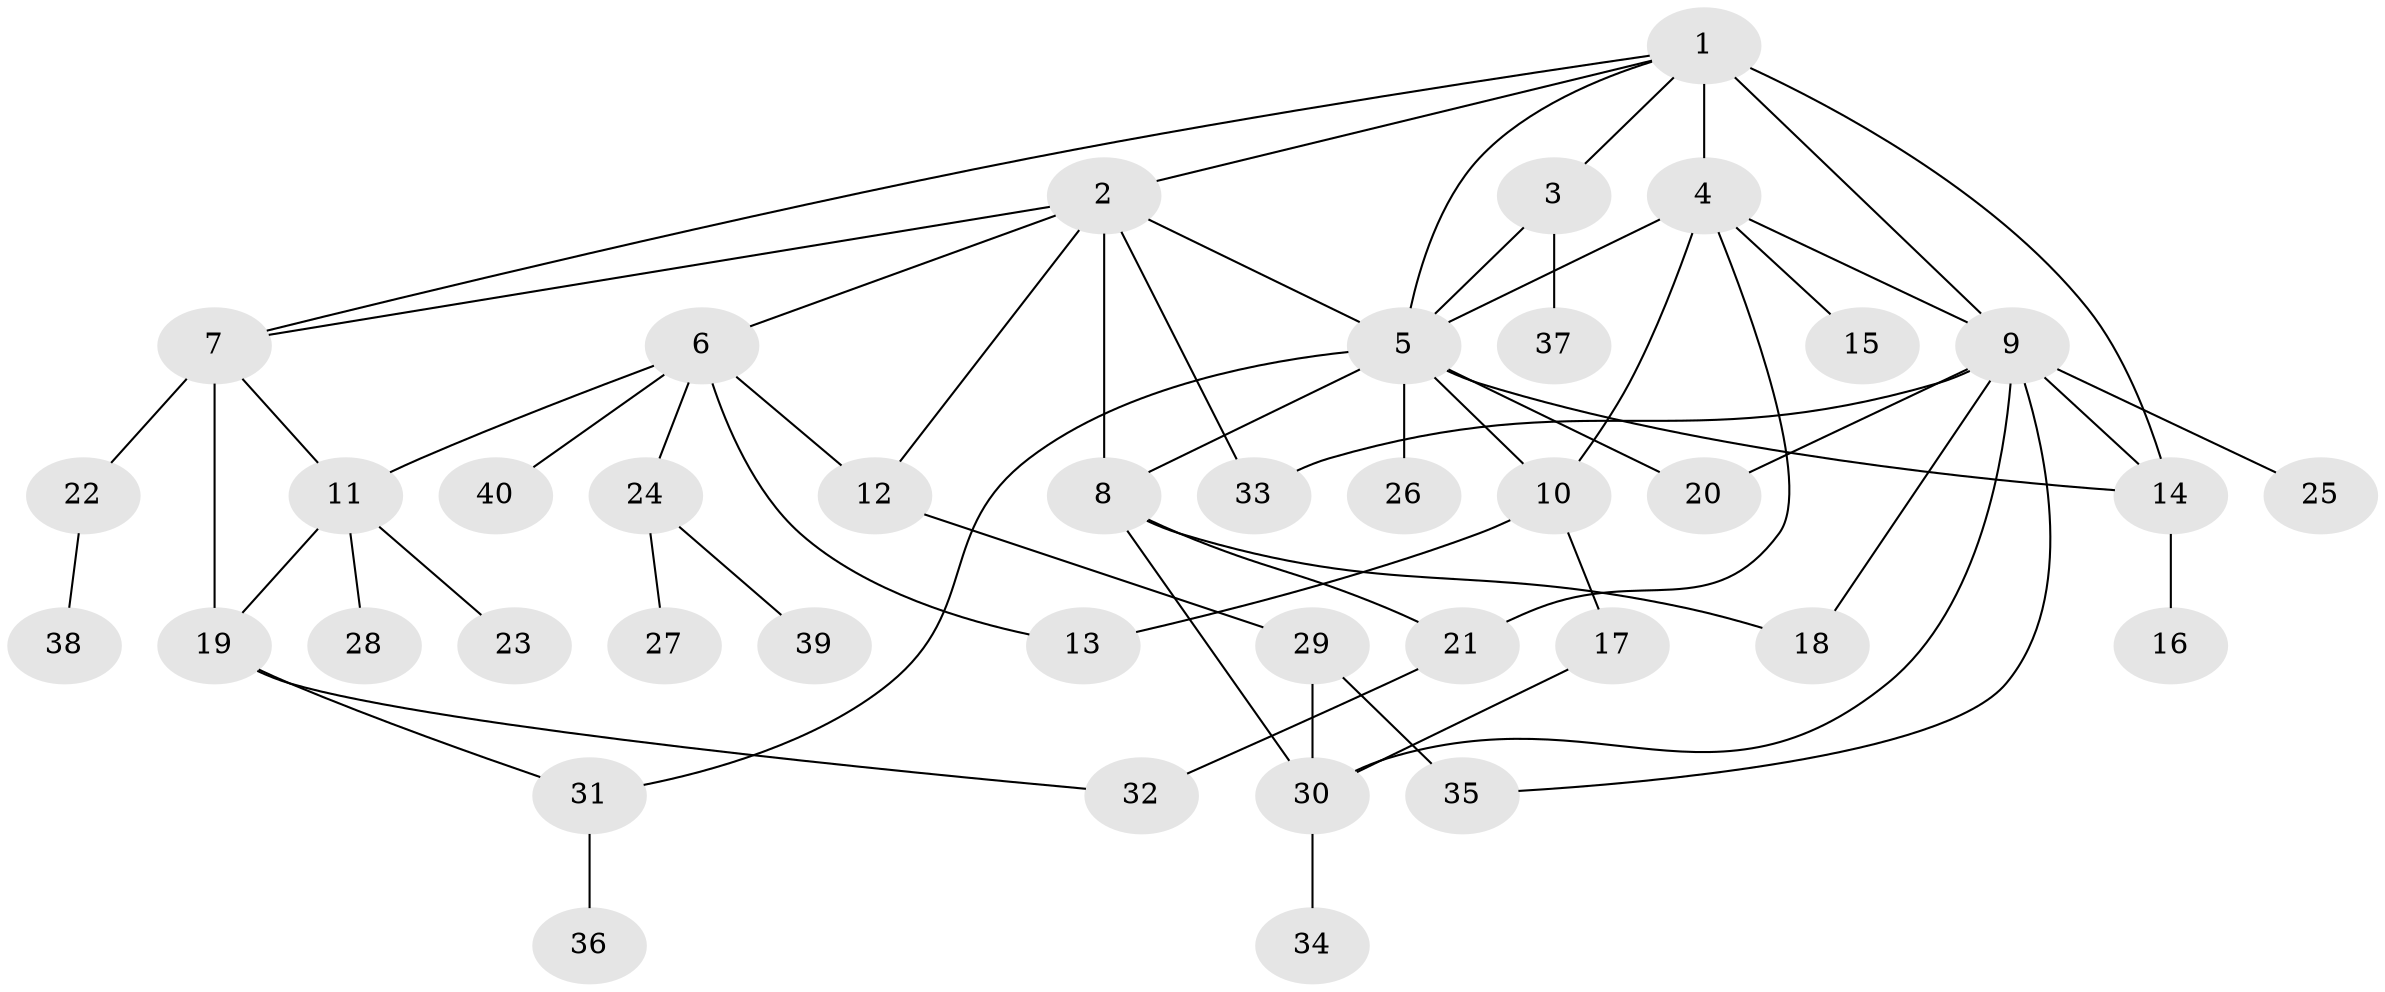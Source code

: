 // original degree distribution, {23: 0.010309278350515464, 9: 0.010309278350515464, 2: 0.1958762886597938, 3: 0.09278350515463918, 15: 0.010309278350515464, 7: 0.010309278350515464, 14: 0.010309278350515464, 4: 0.05154639175257732, 11: 0.010309278350515464, 6: 0.041237113402061855, 5: 0.010309278350515464, 1: 0.5463917525773195}
// Generated by graph-tools (version 1.1) at 2025/50/03/04/25 22:50:45]
// undirected, 40 vertices, 62 edges
graph export_dot {
  node [color=gray90,style=filled];
  1;
  2;
  3;
  4;
  5;
  6;
  7;
  8;
  9;
  10;
  11;
  12;
  13;
  14;
  15;
  16;
  17;
  18;
  19;
  20;
  21;
  22;
  23;
  24;
  25;
  26;
  27;
  28;
  29;
  30;
  31;
  32;
  33;
  34;
  35;
  36;
  37;
  38;
  39;
  40;
  1 -- 2 [weight=1.0];
  1 -- 3 [weight=2.0];
  1 -- 4 [weight=14.0];
  1 -- 5 [weight=1.0];
  1 -- 7 [weight=1.0];
  1 -- 9 [weight=1.0];
  1 -- 14 [weight=1.0];
  2 -- 5 [weight=1.0];
  2 -- 6 [weight=1.0];
  2 -- 7 [weight=1.0];
  2 -- 8 [weight=1.0];
  2 -- 12 [weight=1.0];
  2 -- 33 [weight=1.0];
  3 -- 5 [weight=1.0];
  3 -- 37 [weight=2.0];
  4 -- 5 [weight=1.0];
  4 -- 9 [weight=1.0];
  4 -- 10 [weight=1.0];
  4 -- 15 [weight=1.0];
  4 -- 21 [weight=1.0];
  5 -- 8 [weight=1.0];
  5 -- 10 [weight=1.0];
  5 -- 14 [weight=1.0];
  5 -- 20 [weight=1.0];
  5 -- 26 [weight=5.0];
  5 -- 31 [weight=1.0];
  6 -- 11 [weight=1.0];
  6 -- 12 [weight=1.0];
  6 -- 13 [weight=1.0];
  6 -- 24 [weight=1.0];
  6 -- 40 [weight=1.0];
  7 -- 11 [weight=1.0];
  7 -- 19 [weight=6.0];
  7 -- 22 [weight=1.0];
  8 -- 18 [weight=1.0];
  8 -- 21 [weight=1.0];
  8 -- 30 [weight=1.0];
  9 -- 14 [weight=1.0];
  9 -- 18 [weight=1.0];
  9 -- 20 [weight=1.0];
  9 -- 25 [weight=1.0];
  9 -- 30 [weight=1.0];
  9 -- 33 [weight=2.0];
  9 -- 35 [weight=1.0];
  10 -- 13 [weight=1.0];
  10 -- 17 [weight=2.0];
  11 -- 19 [weight=1.0];
  11 -- 23 [weight=1.0];
  11 -- 28 [weight=1.0];
  12 -- 29 [weight=1.0];
  14 -- 16 [weight=1.0];
  17 -- 30 [weight=1.0];
  19 -- 31 [weight=1.0];
  19 -- 32 [weight=1.0];
  21 -- 32 [weight=1.0];
  22 -- 38 [weight=1.0];
  24 -- 27 [weight=3.0];
  24 -- 39 [weight=1.0];
  29 -- 30 [weight=1.0];
  29 -- 35 [weight=2.0];
  30 -- 34 [weight=1.0];
  31 -- 36 [weight=1.0];
}
